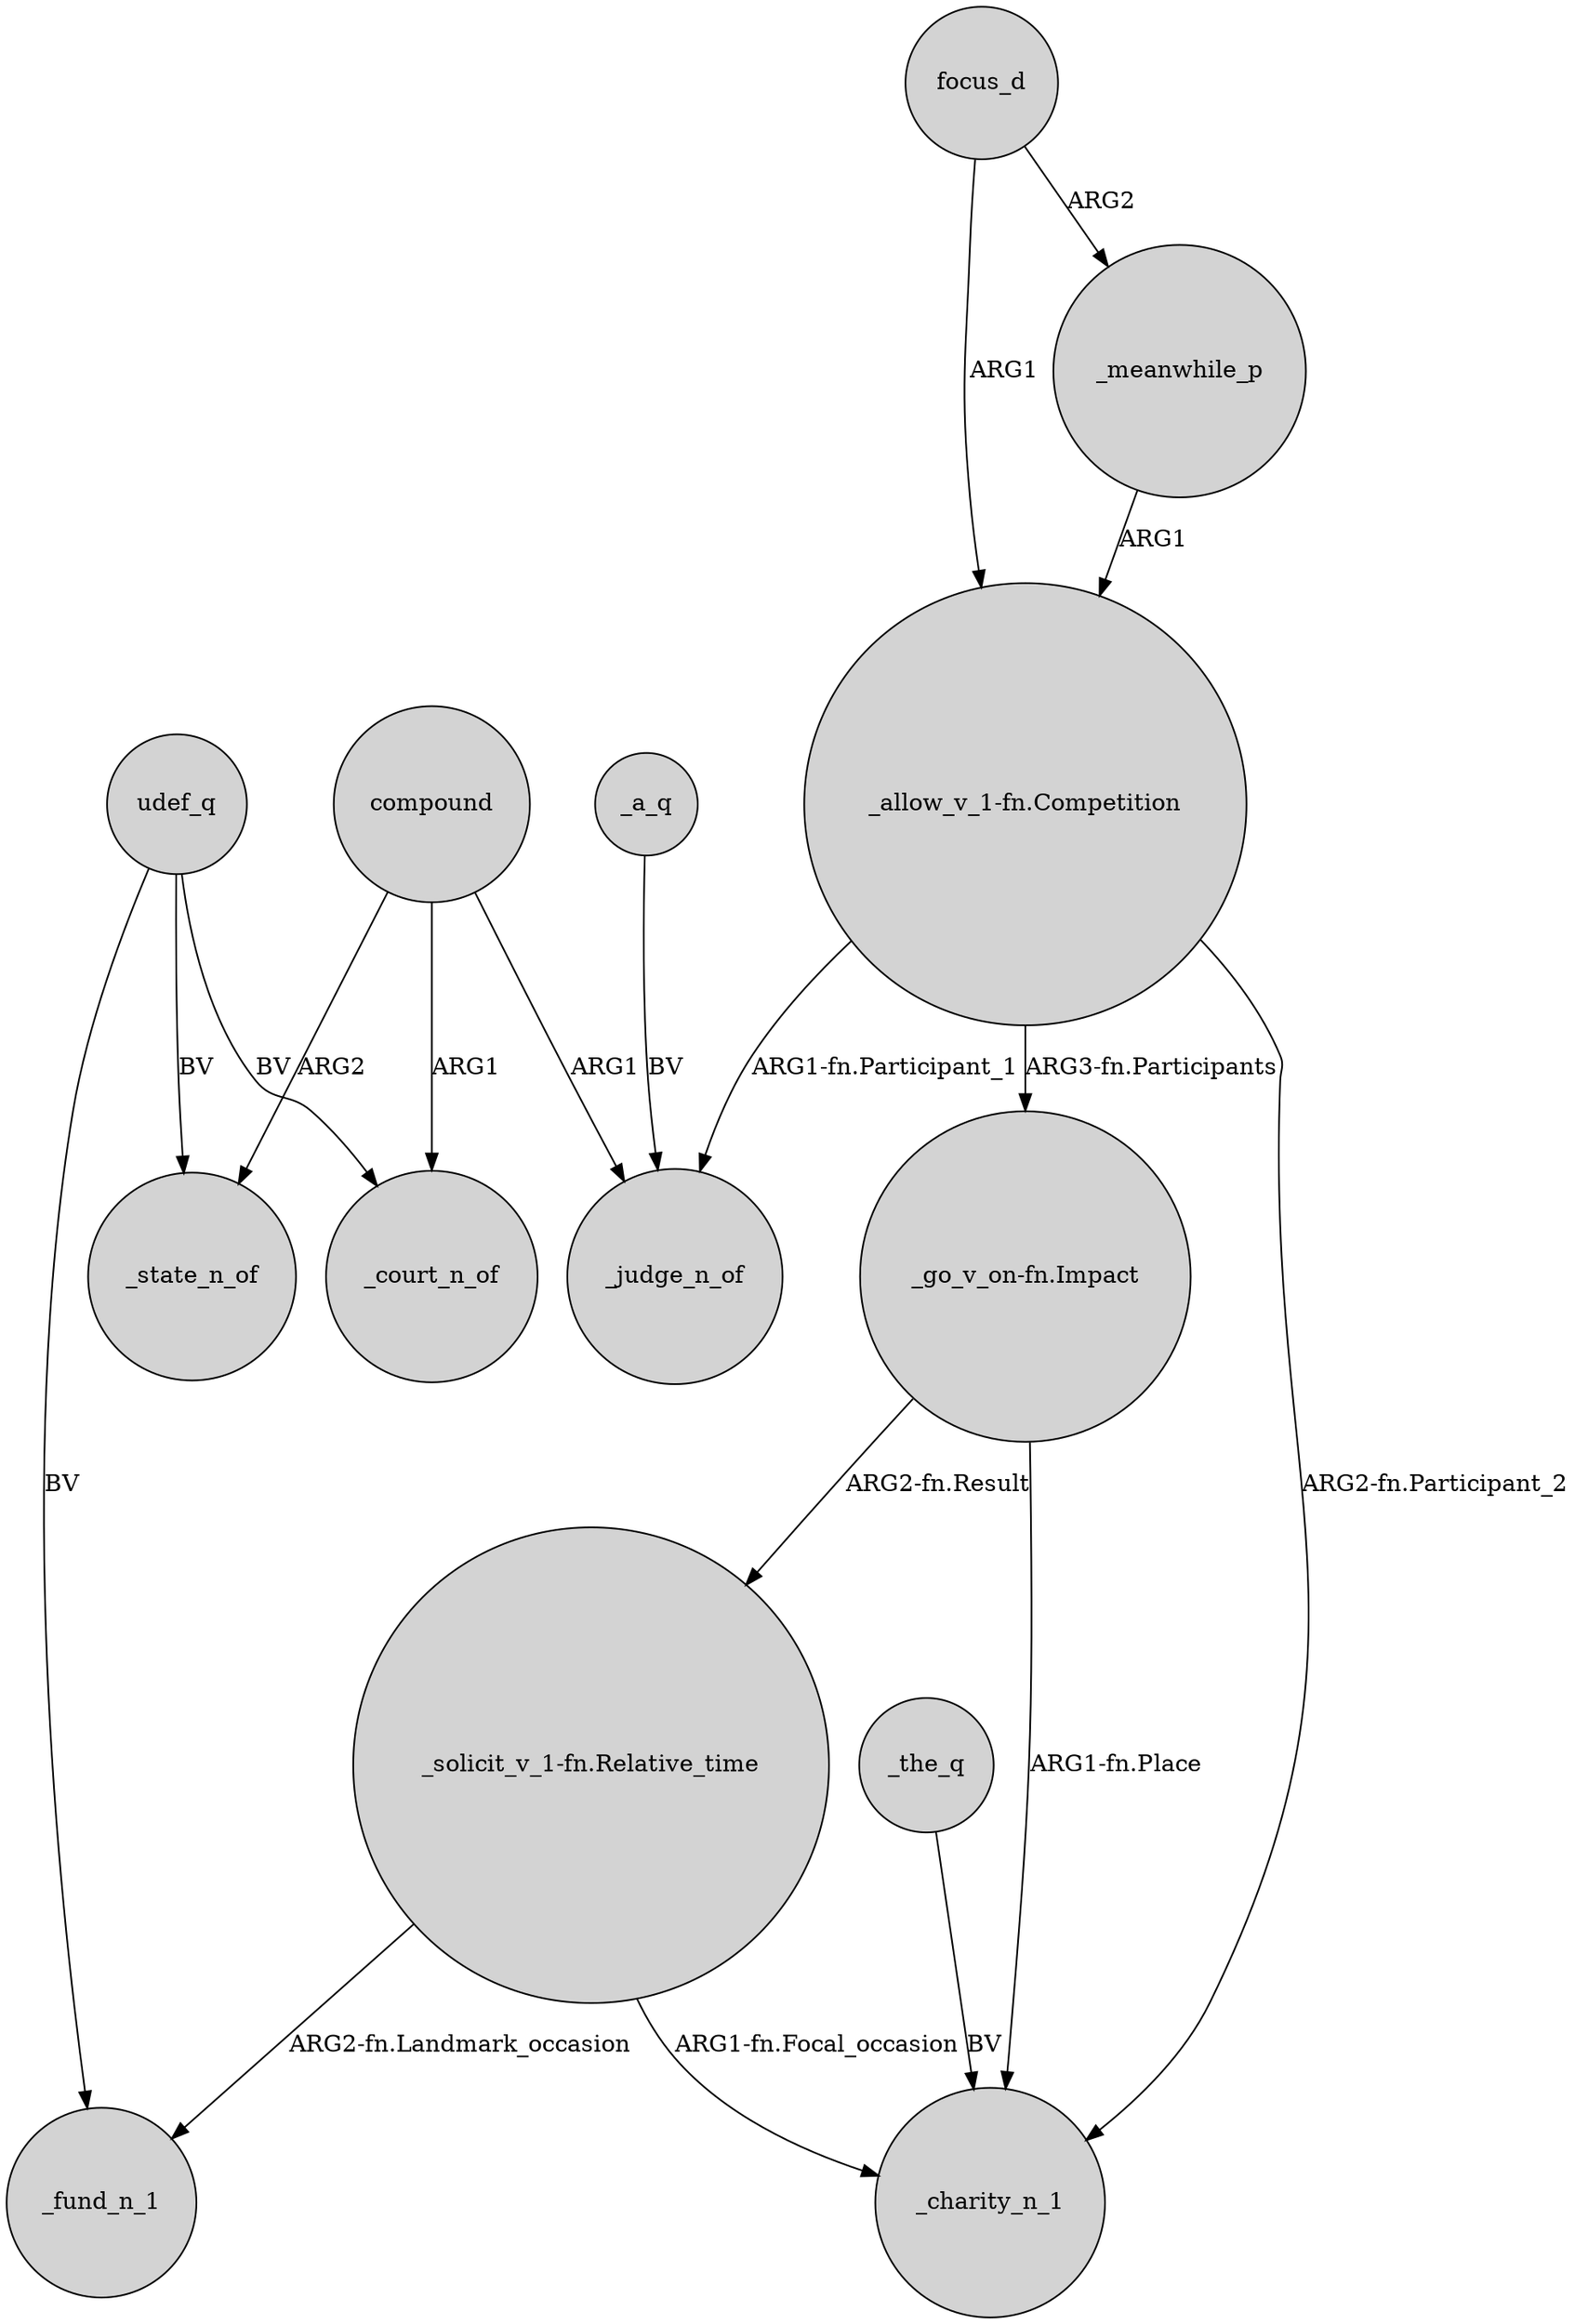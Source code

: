 digraph {
	node [shape=circle style=filled]
	udef_q -> _fund_n_1 [label=BV]
	"_solicit_v_1-fn.Relative_time" -> _charity_n_1 [label="ARG1-fn.Focal_occasion"]
	"_allow_v_1-fn.Competition" -> "_go_v_on-fn.Impact" [label="ARG3-fn.Participants"]
	compound -> _state_n_of [label=ARG2]
	_the_q -> _charity_n_1 [label=BV]
	focus_d -> "_allow_v_1-fn.Competition" [label=ARG1]
	"_allow_v_1-fn.Competition" -> _judge_n_of [label="ARG1-fn.Participant_1"]
	focus_d -> _meanwhile_p [label=ARG2]
	_meanwhile_p -> "_allow_v_1-fn.Competition" [label=ARG1]
	compound -> _court_n_of [label=ARG1]
	_a_q -> _judge_n_of [label=BV]
	compound -> _judge_n_of [label=ARG1]
	"_go_v_on-fn.Impact" -> "_solicit_v_1-fn.Relative_time" [label="ARG2-fn.Result"]
	"_go_v_on-fn.Impact" -> _charity_n_1 [label="ARG1-fn.Place"]
	"_solicit_v_1-fn.Relative_time" -> _fund_n_1 [label="ARG2-fn.Landmark_occasion"]
	udef_q -> _state_n_of [label=BV]
	"_allow_v_1-fn.Competition" -> _charity_n_1 [label="ARG2-fn.Participant_2"]
	udef_q -> _court_n_of [label=BV]
}

